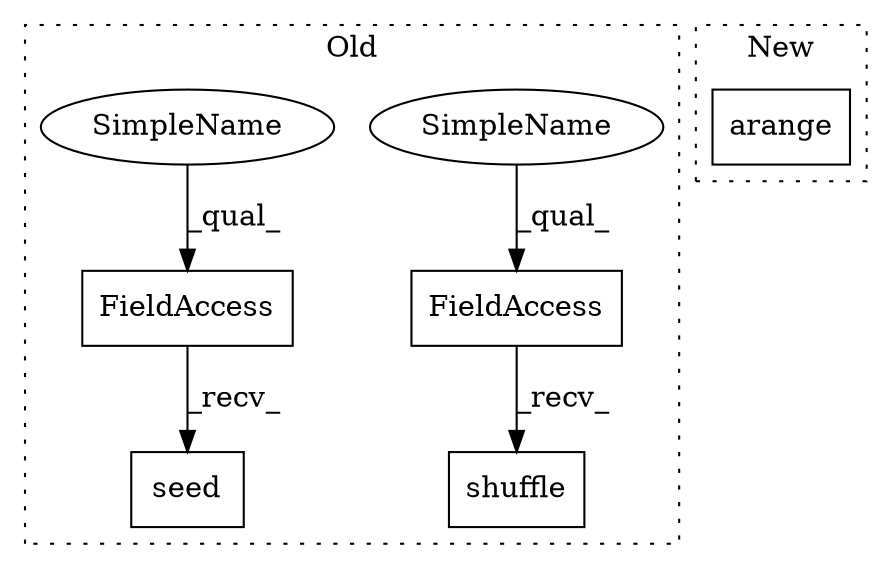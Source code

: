 digraph G {
subgraph cluster0 {
1 [label="seed" a="32" s="1430,1437" l="5,1" shape="box"];
3 [label="FieldAccess" a="22" s="1417" l="12" shape="box"];
4 [label="FieldAccess" a="22" s="1535" l="12" shape="box"];
5 [label="shuffle" a="32" s="1548,1567" l="8,1" shape="box"];
6 [label="SimpleName" a="42" s="1535" l="5" shape="ellipse"];
7 [label="SimpleName" a="42" s="1417" l="5" shape="ellipse"];
label = "Old";
style="dotted";
}
subgraph cluster1 {
2 [label="arange" a="32" s="1828,1836" l="7,1" shape="box"];
label = "New";
style="dotted";
}
3 -> 1 [label="_recv_"];
4 -> 5 [label="_recv_"];
6 -> 4 [label="_qual_"];
7 -> 3 [label="_qual_"];
}